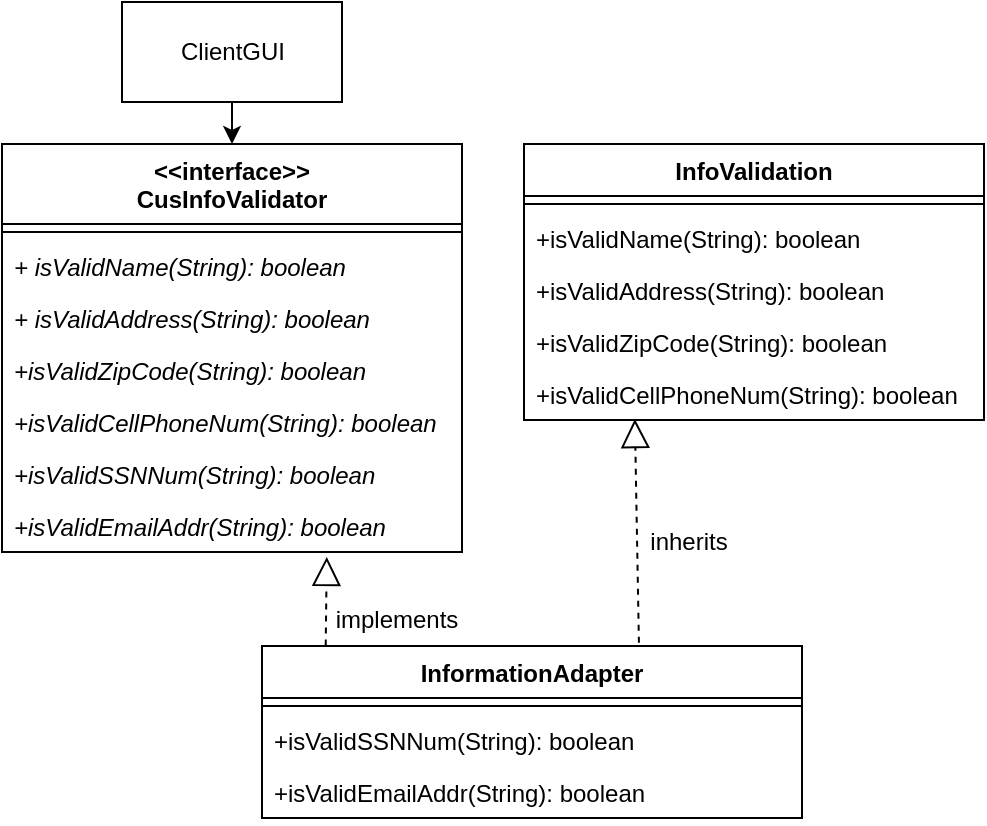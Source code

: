 <mxfile version="20.8.16" type="device"><diagram name="第 1 页" id="ITgCIrlc3ebpUpItiufo"><mxGraphModel dx="832" dy="557" grid="0" gridSize="10" guides="1" tooltips="1" connect="1" arrows="1" fold="1" page="1" pageScale="1" pageWidth="827" pageHeight="1169" math="0" shadow="0"><root><mxCell id="0"/><mxCell id="1" parent="0"/><mxCell id="pOVA5AUSKrIX77lezxBz-1" value="&lt;&lt;interface&gt;&gt;&#10;CusInfoValidator" style="swimlane;fontStyle=1;align=center;verticalAlign=top;childLayout=stackLayout;horizontal=1;startSize=40;horizontalStack=0;resizeParent=1;resizeParentMax=0;resizeLast=0;collapsible=1;marginBottom=0;" vertex="1" parent="1"><mxGeometry x="299" y="320" width="230" height="204" as="geometry"/></mxCell><mxCell id="pOVA5AUSKrIX77lezxBz-3" value="" style="line;strokeWidth=1;fillColor=none;align=left;verticalAlign=middle;spacingTop=-1;spacingLeft=3;spacingRight=3;rotatable=0;labelPosition=right;points=[];portConstraint=eastwest;strokeColor=inherit;" vertex="1" parent="pOVA5AUSKrIX77lezxBz-1"><mxGeometry y="40" width="230" height="8" as="geometry"/></mxCell><mxCell id="pOVA5AUSKrIX77lezxBz-4" value="+ isValidName(String): boolean&#10;" style="text;strokeColor=none;fillColor=none;align=left;verticalAlign=top;spacingLeft=4;spacingRight=4;overflow=hidden;rotatable=0;points=[[0,0.5],[1,0.5]];portConstraint=eastwest;fontStyle=2" vertex="1" parent="pOVA5AUSKrIX77lezxBz-1"><mxGeometry y="48" width="230" height="26" as="geometry"/></mxCell><mxCell id="pOVA5AUSKrIX77lezxBz-6" value="+ isValidAddress(String): boolean&#10;" style="text;strokeColor=none;fillColor=none;align=left;verticalAlign=top;spacingLeft=4;spacingRight=4;overflow=hidden;rotatable=0;points=[[0,0.5],[1,0.5]];portConstraint=eastwest;fontStyle=2" vertex="1" parent="pOVA5AUSKrIX77lezxBz-1"><mxGeometry y="74" width="230" height="26" as="geometry"/></mxCell><mxCell id="pOVA5AUSKrIX77lezxBz-7" value="+isValidZipCode(String): boolean " style="text;strokeColor=none;fillColor=none;align=left;verticalAlign=top;spacingLeft=4;spacingRight=4;overflow=hidden;rotatable=0;points=[[0,0.5],[1,0.5]];portConstraint=eastwest;fontStyle=2" vertex="1" parent="pOVA5AUSKrIX77lezxBz-1"><mxGeometry y="100" width="230" height="26" as="geometry"/></mxCell><mxCell id="pOVA5AUSKrIX77lezxBz-8" value="+isValidCellPhoneNum(String): boolean" style="text;strokeColor=none;fillColor=none;align=left;verticalAlign=top;spacingLeft=4;spacingRight=4;overflow=hidden;rotatable=0;points=[[0,0.5],[1,0.5]];portConstraint=eastwest;fontStyle=2" vertex="1" parent="pOVA5AUSKrIX77lezxBz-1"><mxGeometry y="126" width="230" height="26" as="geometry"/></mxCell><mxCell id="pOVA5AUSKrIX77lezxBz-9" value="+isValidSSNNum(String): boolean" style="text;strokeColor=none;fillColor=none;align=left;verticalAlign=top;spacingLeft=4;spacingRight=4;overflow=hidden;rotatable=0;points=[[0,0.5],[1,0.5]];portConstraint=eastwest;fontStyle=2" vertex="1" parent="pOVA5AUSKrIX77lezxBz-1"><mxGeometry y="152" width="230" height="26" as="geometry"/></mxCell><mxCell id="pOVA5AUSKrIX77lezxBz-10" value="+isValidEmailAddr(String): boolean" style="text;strokeColor=none;fillColor=none;align=left;verticalAlign=top;spacingLeft=4;spacingRight=4;overflow=hidden;rotatable=0;points=[[0,0.5],[1,0.5]];portConstraint=eastwest;fontStyle=2" vertex="1" parent="pOVA5AUSKrIX77lezxBz-1"><mxGeometry y="178" width="230" height="26" as="geometry"/></mxCell><mxCell id="pOVA5AUSKrIX77lezxBz-11" value="" style="edgeStyle=orthogonalEdgeStyle;rounded=0;orthogonalLoop=1;jettySize=auto;html=1;entryX=0.5;entryY=0;entryDx=0;entryDy=0;" edge="1" parent="1" source="pOVA5AUSKrIX77lezxBz-5" target="pOVA5AUSKrIX77lezxBz-1"><mxGeometry relative="1" as="geometry"><mxPoint x="420" y="320" as="targetPoint"/><Array as="points"/></mxGeometry></mxCell><mxCell id="pOVA5AUSKrIX77lezxBz-5" value="ClientGUI" style="html=1;" vertex="1" parent="1"><mxGeometry x="359" y="249" width="110" height="50" as="geometry"/></mxCell><mxCell id="pOVA5AUSKrIX77lezxBz-12" value="InfoValidation" style="swimlane;fontStyle=1;align=center;verticalAlign=top;childLayout=stackLayout;horizontal=1;startSize=26;horizontalStack=0;resizeParent=1;resizeParentMax=0;resizeLast=0;collapsible=1;marginBottom=0;" vertex="1" parent="1"><mxGeometry x="560" y="320" width="230" height="138" as="geometry"/></mxCell><mxCell id="pOVA5AUSKrIX77lezxBz-14" value="" style="line;strokeWidth=1;fillColor=none;align=left;verticalAlign=middle;spacingTop=-1;spacingLeft=3;spacingRight=3;rotatable=0;labelPosition=right;points=[];portConstraint=eastwest;strokeColor=inherit;" vertex="1" parent="pOVA5AUSKrIX77lezxBz-12"><mxGeometry y="26" width="230" height="8" as="geometry"/></mxCell><mxCell id="pOVA5AUSKrIX77lezxBz-15" value="+isValidName(String): boolean" style="text;strokeColor=none;fillColor=none;align=left;verticalAlign=top;spacingLeft=4;spacingRight=4;overflow=hidden;rotatable=0;points=[[0,0.5],[1,0.5]];portConstraint=eastwest;" vertex="1" parent="pOVA5AUSKrIX77lezxBz-12"><mxGeometry y="34" width="230" height="26" as="geometry"/></mxCell><mxCell id="pOVA5AUSKrIX77lezxBz-16" value="+isValidAddress(String): boolean" style="text;strokeColor=none;fillColor=none;align=left;verticalAlign=top;spacingLeft=4;spacingRight=4;overflow=hidden;rotatable=0;points=[[0,0.5],[1,0.5]];portConstraint=eastwest;" vertex="1" parent="pOVA5AUSKrIX77lezxBz-12"><mxGeometry y="60" width="230" height="26" as="geometry"/></mxCell><mxCell id="pOVA5AUSKrIX77lezxBz-17" value="+isValidZipCode(String): boolean " style="text;strokeColor=none;fillColor=none;align=left;verticalAlign=top;spacingLeft=4;spacingRight=4;overflow=hidden;rotatable=0;points=[[0,0.5],[1,0.5]];portConstraint=eastwest;" vertex="1" parent="pOVA5AUSKrIX77lezxBz-12"><mxGeometry y="86" width="230" height="26" as="geometry"/></mxCell><mxCell id="pOVA5AUSKrIX77lezxBz-18" value="+isValidCellPhoneNum(String): boolean" style="text;strokeColor=none;fillColor=none;align=left;verticalAlign=top;spacingLeft=4;spacingRight=4;overflow=hidden;rotatable=0;points=[[0,0.5],[1,0.5]];portConstraint=eastwest;" vertex="1" parent="pOVA5AUSKrIX77lezxBz-12"><mxGeometry y="112" width="230" height="26" as="geometry"/></mxCell><mxCell id="pOVA5AUSKrIX77lezxBz-19" value="InformationAdapter" style="swimlane;fontStyle=1;align=center;verticalAlign=top;childLayout=stackLayout;horizontal=1;startSize=26;horizontalStack=0;resizeParent=1;resizeParentMax=0;resizeLast=0;collapsible=1;marginBottom=0;" vertex="1" parent="1"><mxGeometry x="429" y="571" width="270" height="86" as="geometry"/></mxCell><mxCell id="pOVA5AUSKrIX77lezxBz-21" value="" style="line;strokeWidth=1;fillColor=none;align=left;verticalAlign=middle;spacingTop=-1;spacingLeft=3;spacingRight=3;rotatable=0;labelPosition=right;points=[];portConstraint=eastwest;strokeColor=inherit;" vertex="1" parent="pOVA5AUSKrIX77lezxBz-19"><mxGeometry y="26" width="270" height="8" as="geometry"/></mxCell><mxCell id="pOVA5AUSKrIX77lezxBz-22" value="+isValidSSNNum(String): boolean" style="text;strokeColor=none;fillColor=none;align=left;verticalAlign=top;spacingLeft=4;spacingRight=4;overflow=hidden;rotatable=0;points=[[0,0.5],[1,0.5]];portConstraint=eastwest;" vertex="1" parent="pOVA5AUSKrIX77lezxBz-19"><mxGeometry y="34" width="270" height="26" as="geometry"/></mxCell><mxCell id="pOVA5AUSKrIX77lezxBz-24" value="+isValidEmailAddr(String): boolean" style="text;strokeColor=none;fillColor=none;align=left;verticalAlign=top;spacingLeft=4;spacingRight=4;overflow=hidden;rotatable=0;points=[[0,0.5],[1,0.5]];portConstraint=eastwest;" vertex="1" parent="pOVA5AUSKrIX77lezxBz-19"><mxGeometry y="60" width="270" height="26" as="geometry"/></mxCell><mxCell id="pOVA5AUSKrIX77lezxBz-25" value="" style="endArrow=block;dashed=1;endFill=0;endSize=12;html=1;rounded=0;exitX=0.118;exitY=-0.003;exitDx=0;exitDy=0;exitPerimeter=0;entryX=0.706;entryY=1.094;entryDx=0;entryDy=0;entryPerimeter=0;" edge="1" parent="1" source="pOVA5AUSKrIX77lezxBz-19" target="pOVA5AUSKrIX77lezxBz-10"><mxGeometry width="160" relative="1" as="geometry"><mxPoint x="440" y="470" as="sourcePoint"/><mxPoint x="600" y="470" as="targetPoint"/></mxGeometry></mxCell><mxCell id="pOVA5AUSKrIX77lezxBz-26" value="" style="endArrow=block;dashed=1;endFill=0;endSize=12;html=1;rounded=0;exitX=0.698;exitY=-0.019;exitDx=0;exitDy=0;exitPerimeter=0;entryX=0.241;entryY=0.98;entryDx=0;entryDy=0;entryPerimeter=0;" edge="1" parent="1" source="pOVA5AUSKrIX77lezxBz-19" target="pOVA5AUSKrIX77lezxBz-18"><mxGeometry width="160" relative="1" as="geometry"><mxPoint x="440" y="470" as="sourcePoint"/><mxPoint x="600" y="470" as="targetPoint"/></mxGeometry></mxCell><mxCell id="pOVA5AUSKrIX77lezxBz-27" value="implements" style="text;html=1;align=center;verticalAlign=middle;resizable=0;points=[];autosize=1;strokeColor=none;fillColor=none;" vertex="1" parent="1"><mxGeometry x="456" y="543" width="80" height="30" as="geometry"/></mxCell><mxCell id="pOVA5AUSKrIX77lezxBz-28" value="inherits" style="text;html=1;align=center;verticalAlign=middle;resizable=0;points=[];autosize=1;strokeColor=none;fillColor=none;" vertex="1" parent="1"><mxGeometry x="612" y="504" width="60" height="30" as="geometry"/></mxCell></root></mxGraphModel></diagram></mxfile>